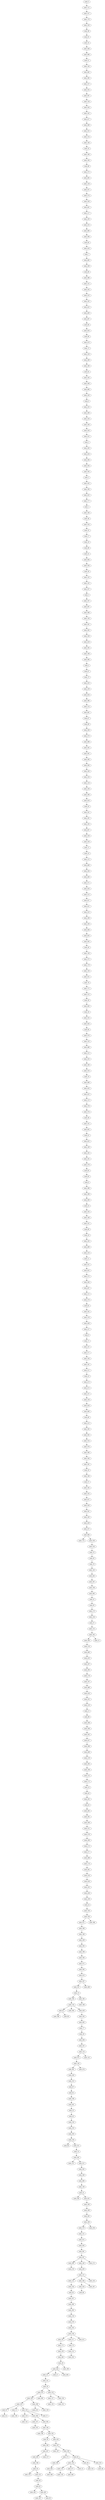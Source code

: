 digraph gen_erdos_ren_500_dfs_r {
  nodo_368 -> nodo_130;
  nodo_449 -> nodo_496;
  nodo_442 -> nodo_267;
  nodo_84 -> nodo_370;
  nodo_17 -> nodo_16;
  nodo_150 -> nodo_421;
  nodo_91 -> nodo_338;
  nodo_434 -> nodo_384;
  nodo_93 -> nodo_173;
  nodo_348 -> nodo_56;
  nodo_224 -> nodo_116;
  nodo_200 -> nodo_448;
  nodo_201 -> nodo_13;
  nodo_416 -> nodo_7;
  nodo_403 -> nodo_393;
  nodo_158 -> nodo_110;
  nodo_241 -> nodo_291;
  nodo_158 -> nodo_477;
  nodo_58 -> nodo_405;
  nodo_281 -> nodo_20;
  nodo_167 -> nodo_497;
  nodo_337 -> nodo_274;
  nodo_450 -> nodo_96;
  nodo_184 -> nodo_186;
  nodo_271 -> nodo_206;
  nodo_63 -> nodo_38;
  nodo_211 -> nodo_53;
  nodo_112 -> nodo_257;
  nodo_441 -> nodo_23;
  nodo_120 -> nodo_12;
  nodo_360 -> nodo_4;
  nodo_435 -> nodo_294;
  nodo_439 -> nodo_302;
  nodo_182 -> nodo_235;
  nodo_85 -> nodo_83;
  nodo_36 -> nodo_136;
  nodo_359 -> nodo_341;
  nodo_166 -> nodo_439;
  nodo_399 -> nodo_216;
  nodo_127 -> nodo_135;
  nodo_405 -> nodo_34;
  nodo_294 -> nodo_432;
  nodo_472 -> nodo_237;
  nodo_336 -> nodo_373;
  nodo_297 -> nodo_187;
  nodo_86 -> nodo_41;
  nodo_345 -> nodo_151;
  nodo_5 -> nodo_263;
  nodo_418 -> nodo_50;
  nodo_181 -> nodo_211;
  nodo_350 -> nodo_60;
  nodo_425 -> nodo_149;
  nodo_289 -> nodo_180;
  nodo_202 -> nodo_492;
  nodo_177 -> nodo_1;
  nodo_20 -> nodo_246;
  nodo_424 -> nodo_331;
  nodo_495 -> nodo_348;
  nodo_326 -> nodo_411;
  nodo_66 -> nodo_450;
  nodo_183 -> nodo_459;
  nodo_97 -> nodo_73;
  nodo_312 -> nodo_343;
  nodo_335 -> nodo_59;
  nodo_104 -> nodo_181;
  nodo_199 -> nodo_125;
  nodo_377 -> nodo_488;
  nodo_99 -> nodo_336;
  nodo_378 -> nodo_290;
  nodo_28 -> nodo_444;
  nodo_31 -> nodo_284;
  nodo_165 -> nodo_340;
  nodo_191 -> nodo_175;
  nodo_128 -> nodo_354;
  nodo_457 -> nodo_288;
  nodo_305 -> nodo_328;
  nodo_313 -> nodo_265;
  nodo_496 -> nodo_51;
  nodo_144 -> nodo_482;
  nodo_391 -> nodo_260;
  nodo_92 -> nodo_286;
  nodo_9 -> nodo_71;
  nodo_165 -> nodo_15;
  nodo_29 -> nodo_479;
  nodo_246 -> nodo_57;
  nodo_239 -> nodo_364;
  nodo_26 -> nodo_404;
  nodo_324 -> nodo_35;
  nodo_113 -> nodo_276;
  nodo_277 -> nodo_104;
  nodo_392 -> nodo_199;
  nodo_14 -> nodo_44;
  nodo_419 -> nodo_292;
  nodo_346 -> nodo_166;
  nodo_248 -> nodo_447;
  nodo_256 -> nodo_98;
  nodo_218 -> nodo_383;
  nodo_45 -> nodo_462;
  nodo_198 -> nodo_360;
  nodo_273 -> nodo_377;
  nodo_301 -> nodo_45;
  nodo_448 -> nodo_403;
  nodo_44 -> nodo_301;
  nodo_374 -> nodo_49;
  nodo_68 -> nodo_272;
  nodo_207 -> nodo_380;
  nodo_473 -> nodo_472;
  nodo_279 -> nodo_85;
  nodo_257 -> nodo_176;
  nodo_272 -> nodo_465;
  nodo_52 -> nodo_93;
  nodo_18 -> nodo_105;
  nodo_30 -> nodo_207;
  nodo_291 -> nodo_195;
  nodo_331 -> nodo_120;
  nodo_173 -> nodo_134;
  nodo_347 -> nodo_395;
  nodo_364 -> nodo_28;
  nodo_178 -> nodo_197;
  nodo_130 -> nodo_261;
  nodo_290 -> nodo_273;
  nodo_82 -> nodo_245;
  nodo_427 -> nodo_359;
  nodo_7 -> nodo_485;
  nodo_404 -> nodo_247;
  nodo_180 -> nodo_65;
  nodo_72 -> nodo_10;
  nodo_190 -> nodo_189;
  nodo_355 -> nodo_387;
  nodo_414 -> nodo_61;
  nodo_320 -> nodo_169;
  nodo_102 -> nodo_357;
  nodo_189 -> nodo_282;
  nodo_402 -> nodo_55;
  nodo_63 -> nodo_158;
  nodo_262 -> nodo_391;
  nodo_49 -> nodo_101;
  nodo_146 -> nodo_33;
  nodo_162 -> nodo_161;
  nodo_259 -> nodo_72;
  nodo_105 -> nodo_469;
  nodo_206 -> nodo_493;
  nodo_483 -> nodo_52;
  nodo_8 -> nodo_396;
  nodo_148 -> nodo_231;
  nodo_327 -> nodo_484;
  nodo_269 -> nodo_342;
  nodo_300 -> nodo_25;
  nodo_475 -> nodo_156;
  nodo_254 -> nodo_351;
  nodo_19 -> nodo_499;
  nodo_203 -> nodo_236;
  nodo_61 -> nodo_24;
  nodo_133 -> nodo_486;
  nodo_109 -> nodo_54;
  nodo_293 -> nodo_3;
  nodo_456 -> nodo_381;
  nodo_103 -> nodo_148;
  nodo_270 -> nodo_82;
  nodo_433 -> nodo_297;
  nodo_484 -> nodo_174;
  nodo_253 -> nodo_303;
  nodo_341 -> nodo_183;
  nodo_11 -> nodo_321;
  nodo_158 -> nodo_22;
  nodo_440 -> nodo_371;
  nodo_3 -> nodo_435;
  nodo_74 -> nodo_345;
  nodo_176 -> nodo_256;
  nodo_78 -> nodo_171;
  nodo_149 -> nodo_162;
  nodo_345 -> nodo_312;
  nodo_369 -> nodo_320;
  nodo_447 -> nodo_495;
  nodo_34 -> nodo_252;
  nodo_274 -> nodo_258;
  nodo_132 -> nodo_102;
  nodo_145 -> nodo_442;
  nodo_225 -> nodo_480;
  nodo_96 -> nodo_470;
  nodo_353 -> nodo_229;
  nodo_226 -> nodo_289;
  nodo_53 -> nodo_473;
  nodo_139 -> nodo_458;
  nodo_219 -> nodo_254;
  nodo_89 -> nodo_313;
  nodo_470 -> nodo_75;
  nodo_169 -> nodo_358;
  nodo_197 -> nodo_489;
  nodo_303 -> nodo_318;
  nodo_25 -> nodo_103;
  nodo_16 -> nodo_86;
  nodo_161 -> nodo_279;
  nodo_252 -> nodo_443;
  nodo_10 -> nodo_115;
  nodo_119 -> nodo_392;
  nodo_476 -> nodo_390;
  nodo_414 -> nodo_21;
  nodo_28 -> nodo_280;
  nodo_447 -> nodo_317;
  nodo_233 -> nodo_192;
  nodo_453 -> nodo_422;
  nodo_118 -> nodo_460;
  nodo_275 -> nodo_264;
  nodo_13 -> nodo_295;
  nodo_175 -> nodo_239;
  nodo_154 -> nodo_253;
  nodo_40 -> nodo_62;
  nodo_6 -> nodo_232;
  nodo_195 -> nodo_467;
  nodo_426 -> nodo_332;
  nodo_397 -> nodo_399;
  nodo_101 -> nodo_402;
  nodo_469 -> nodo_210;
  nodo_215 -> nodo_58;
  nodo_411 -> nodo_346;
  nodo_219 -> nodo_127;
  nodo_131 -> nodo_243;
  nodo_295 -> nodo_218;
  nodo_218 -> nodo_429;
  nodo_480 -> nodo_306;
  nodo_468 -> nodo_204;
  nodo_13 -> nodo_185;
  nodo_498 -> nodo_262;
  nodo_489 -> nodo_424;
  nodo_247 -> nodo_123;
  nodo_111 -> nodo_270;
  nodo_354 -> nodo_242;
  nodo_389 -> nodo_322;
  nodo_54 -> nodo_250;
  nodo_31 -> nodo_431;
  nodo_260 -> nodo_394;
  nodo_330 -> nodo_414;
  nodo_482 -> nodo_385;
  nodo_232 -> nodo_369;
  nodo_75 -> nodo_226;
  nodo_188 -> nodo_410;
  nodo_492 -> nodo_77;
  nodo_452 -> nodo_400;
  nodo_397 -> nodo_140;
  nodo_76 -> nodo_145;
  nodo_455 -> nodo_275;
  nodo_311 -> nodo_378;
  nodo_497 -> nodo_368;
  nodo_134 -> nodo_37;
  nodo_397 -> nodo_375;
  nodo_288 -> nodo_409;
  nodo_110 -> nodo_126;
  nodo_481 -> nodo_67;
  nodo_153 -> nodo_244;
  nodo_117 -> nodo_193;
  nodo_349 -> nodo_287;
  nodo_228 -> nodo_259;
  nodo_428 -> nodo_315;
  nodo_221 -> nodo_141;
  nodo_115 -> nodo_468;
  nodo_461 -> nodo_234;
  nodo_194 -> nodo_68;
  nodo_307 -> nodo_406;
  nodo_65 -> nodo_163;
  nodo_371 -> nodo_420;
  nodo_179 -> nodo_150;
  nodo_267 -> nodo_238;
  nodo_460 -> nodo_423;
  nodo_107 -> nodo_333;
  nodo_196 -> nodo_194;
  nodo_56 -> nodo_376;
  nodo_310 -> nodo_19;
  nodo_32 -> nodo_449;
  nodo_388 -> nodo_131;
  nodo_499 -> nodo_453;
  nodo_108 -> nodo_379;
  nodo_318 -> nodo_94;
  nodo_249 -> nodo_408;
  nodo_308 -> nodo_466;
  nodo_69 -> nodo_18;
  nodo_454 -> nodo_386;
  nodo_363 -> nodo_413;
  nodo_63 -> nodo_319;
  nodo_251 -> nodo_74;
  nodo_125 -> nodo_172;
  nodo_430 -> nodo_137;
  nodo_220 -> nodo_223;
  nodo_379 -> nodo_121;
  nodo_382 -> nodo_184;
  nodo_170 -> nodo_461;
  nodo_147 -> nodo_277;
  nodo_81 -> nodo_32;
  nodo_387 -> nodo_128;
  nodo_299 -> nodo_283;
  nodo_234 -> nodo_426;
  nodo_67 -> nodo_99;
  nodo_245 -> nodo_278;
  nodo_413 -> nodo_307;
  nodo_204 -> nodo_440;
  nodo_230 -> nodo_296;
  nodo_276 -> nodo_374;
  nodo_459 -> nodo_327;
  nodo_437 -> nodo_451;
  nodo_326 -> nodo_398;
  nodo_138 -> nodo_31;
  nodo_414 -> nodo_220;
  nodo_88 -> nodo_268;
  nodo_124 -> nodo_478;
  nodo_43 -> nodo_76;
  nodo_242 -> nodo_417;
  nodo_57 -> nodo_182;
  nodo_444 -> nodo_221;
  nodo_357 -> nodo_2;
  nodo_431 -> nodo_190;
  nodo_319 -> nodo_46;
  nodo_240 -> nodo_48;
  nodo_268 -> nodo_269;
  nodo_381 -> nodo_397;
  nodo_484 -> nodo_329;
  nodo_298 -> nodo_300;
  nodo_356 -> nodo_39;
  nodo_332 -> nodo_436;
  nodo_306 -> nodo_64;
  nodo_490 -> nodo_89;
  nodo_297 -> nodo_339;
  nodo_323 -> nodo_208;
  nodo_48 -> nodo_324;
  nodo_462 -> nodo_361;
  nodo_296 -> nodo_418;
  nodo_121 -> nodo_415;
  nodo_193 -> nodo_225;
  nodo_155 -> nodo_205;
  nodo_432 -> nodo_177;
  nodo_214 -> nodo_146;
  nodo_318 -> nodo_251;
  nodo_282 -> nodo_108;
  nodo_79 -> nodo_155;
  nodo_62 -> nodo_445;
  nodo_39 -> nodo_132;
  nodo_340 -> nodo_118;
  nodo_188 -> nodo_159;
  nodo_171 -> nodo_215;
  nodo_41 -> nodo_464;
  nodo_33 -> nodo_196;
  nodo_349 -> nodo_350;
  nodo_467 -> nodo_228;
  nodo_292 -> nodo_198;
  nodo_116 -> nodo_230;
  nodo_217 -> nodo_79;
  nodo_227 -> nodo_355;
  nodo_156 -> nodo_491;
  nodo_421 -> nodo_78;
  nodo_443 -> nodo_84;
  nodo_220 -> nodo_266;
  nodo_70 -> nodo_43;
  nodo_56 -> nodo_222;
  nodo_92 -> nodo_90;
  nodo_264 -> nodo_407;
  nodo_172 -> nodo_14;
  nodo_304 -> nodo_293;
  nodo_212 -> nodo_325;
  nodo_373 -> nodo_498;
  nodo_407 -> nodo_111;
  nodo_451 -> nodo_323;
  nodo_477 -> nodo_446;
  nodo_123 -> nodo_475;
  nodo_220 -> nodo_27;
  nodo_55 -> nodo_425;
  nodo_258 -> nodo_401;
  nodo_325 -> nodo_160;
  nodo_396 -> nodo_298;
  nodo_380 -> nodo_285;
  nodo_42 -> nodo_154;
  nodo_266 -> nodo_107;
  nodo_338 -> nodo_441;
  nodo_80 -> nodo_388;
  nodo_160 -> nodo_310;
  nodo_73 -> nodo_353;
  nodo_236 -> nodo_191;
  nodo_62 -> nodo_463;
  nodo_250 -> nodo_326;
  nodo_283 -> nodo_471;
  nodo_51 -> nodo_144;
  nodo_471 -> nodo_363;
  nodo_463 -> nodo_367;
  nodo_236 -> nodo_412;
  nodo_361 -> nodo_309;
  nodo_342 -> nodo_457;
  nodo_4 -> nodo_97;
  nodo_339 -> nodo_63;
  nodo_339 -> nodo_271;
  nodo_229 -> nodo_454;
  nodo_12 -> nodo_88;
  nodo_415 -> nodo_456;
  nodo_393 -> nodo_36;
  nodo_395 -> nodo_178;
  nodo_218 -> nodo_92;
  nodo_352 -> nodo_5;
  nodo_213 -> nodo_437;
  nodo_77 -> nodo_26;
  nodo_140 -> nodo_430;
  nodo_98 -> nodo_81;
  nodo_466 -> nodo_100;
  nodo_141 -> nodo_29;
  nodo_184 -> nodo_335;
  nodo_385 -> nodo_227;
  nodo_38 -> nodo_255;
  nodo_316 -> nodo_70;
  nodo_114 -> nodo_481;
  nodo_71 -> nodo_147;
  nodo_238 -> nodo_483;
  nodo_423 -> nodo_347;
  nodo_486 -> nodo_212;
  nodo_408 -> nodo_138;
  nodo_285 -> nodo_124;
  nodo_156 -> nodo_474;
  nodo_29 -> nodo_219;
  nodo_309 -> nodo_311;
  nodo_137 -> nodo_349;
  nodo_157 -> nodo_9;
  nodo_390 -> nodo_344;
  nodo_210 -> nodo_11;
  nodo_0 -> nodo_112;
  nodo_394 -> nodo_164;
  nodo_478 -> nodo_203;
  nodo_322 -> nodo_214;
  nodo_265 -> nodo_362;
  nodo_185 -> nodo_168;
  nodo_370 -> nodo_133;
  nodo_163 -> nodo_308;
  nodo_164 -> nodo_224;
  nodo_261 -> nodo_305;
  nodo_192 -> nodo_452;
  nodo_123 -> nodo_152;
  nodo_444 -> nodo_47;
  nodo_420 -> nodo_213;
  nodo_266 -> nodo_382;
  nodo_479 -> nodo_365;
  nodo_223 -> nodo_142;
  nodo_231 -> nodo_69;
  nodo_314 -> nodo_476;
  nodo_315 -> nodo_87;
  nodo_64 -> nodo_416;
  nodo_362 -> nodo_314;
  nodo_87 -> nodo_91;
  nodo_401 -> nodo_117;
  nodo_208 -> nodo_200;
  nodo_236 -> nodo_217;
  nodo_429 -> nodo_202;
  nodo_458 -> nodo_490;
  nodo_307 -> nodo_201;
  nodo_417 -> nodo_389;
  nodo_237 -> nodo_139;
  nodo_100 -> nodo_6;
  nodo_436 -> nodo_109;
  nodo_487 -> nodo_66;
  nodo_328 -> nodo_419;
  nodo_243 -> nodo_233;
  nodo_488 -> nodo_170;
  nodo_464 -> nodo_356;
  nodo_108 -> nodo_334;
  nodo_330 -> nodo_188;
  nodo_302 -> nodo_299;
  nodo_493 -> nodo_366;
  nodo_244 -> nodo_30;
  nodo_222 -> nodo_40;
  nodo_372 -> nodo_179;
  nodo_485 -> nodo_209;
  nodo_21 -> nodo_106;
  nodo_2 -> nodo_167;
  nodo_321 -> nodo_455;
  nodo_50 -> nodo_241;
  nodo_422 -> nodo_113;
  nodo_479 -> nodo_330;
  nodo_35 -> nodo_17;
  nodo_444 -> nodo_494;
  nodo_137 -> nodo_143;
  nodo_335 -> nodo_433;
  nodo_263 -> nodo_434;
  nodo_384 -> nodo_304;
  nodo_386 -> nodo_114;
  nodo_400 -> nodo_487;
  nodo_235 -> nodo_427;
  nodo_59 -> nodo_248;
  nodo_136 -> nodo_372;
  nodo_438 -> nodo_157;
  nodo_491 -> nodo_428;
  nodo_129 -> nodo_337;
  nodo_23 -> nodo_42;
  nodo_463 -> nodo_95;
  nodo_358 -> nodo_352;
  nodo_465 -> nodo_129;
  nodo_329 -> nodo_316;
  nodo_37 -> nodo_122;
  nodo_409 -> nodo_119;
  nodo_209 -> nodo_80;
  nodo_83 -> nodo_8;
  nodo_137 -> nodo_153;
  nodo_122 -> nodo_165;
  nodo_344 -> nodo_281;
  nodo_1 -> nodo_240;
  nodo_278 -> nodo_438;
  nodo_343 -> nodo_249;
}